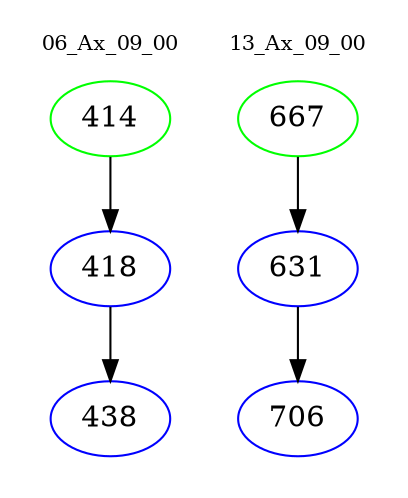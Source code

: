 digraph{
subgraph cluster_0 {
color = white
label = "06_Ax_09_00";
fontsize=10;
T0_414 [label="414", color="green"]
T0_414 -> T0_418 [color="black"]
T0_418 [label="418", color="blue"]
T0_418 -> T0_438 [color="black"]
T0_438 [label="438", color="blue"]
}
subgraph cluster_1 {
color = white
label = "13_Ax_09_00";
fontsize=10;
T1_667 [label="667", color="green"]
T1_667 -> T1_631 [color="black"]
T1_631 [label="631", color="blue"]
T1_631 -> T1_706 [color="black"]
T1_706 [label="706", color="blue"]
}
}
